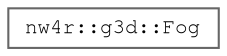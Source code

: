 digraph "Graphical Class Hierarchy"
{
 // LATEX_PDF_SIZE
  bgcolor="transparent";
  edge [fontname=FreeMono,fontsize=10,labelfontname=FreeMono,labelfontsize=10];
  node [fontname=FreeMono,fontsize=10,shape=box,height=0.2,width=0.4];
  rankdir="LR";
  Node0 [label="nw4r::g3d::Fog",height=0.2,width=0.4,color="grey40", fillcolor="white", style="filled",URL="$structnw4r_1_1g3d_1_1_fog.html",tooltip=" "];
}

